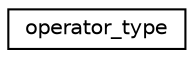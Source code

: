digraph "Graphical Class Hierarchy"
{
 // LATEX_PDF_SIZE
  edge [fontname="Helvetica",fontsize="10",labelfontname="Helvetica",labelfontsize="10"];
  node [fontname="Helvetica",fontsize="10",shape=record];
  rankdir="LR";
  Node0 [label="operator_type",height=0.2,width=0.4,color="black", fillcolor="white", style="filled",URL="$structoperator__type.html",tooltip=" "];
}
